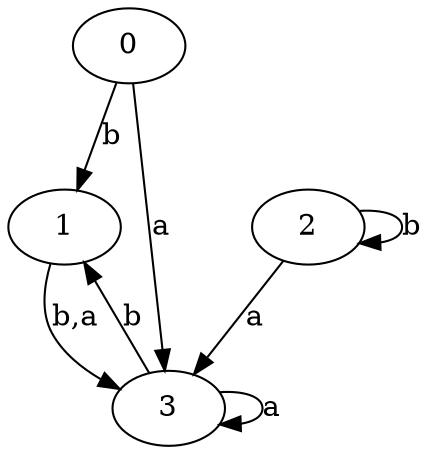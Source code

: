 digraph {
 ranksep=0.5;
 d2tdocpreamble = "\usetikzlibrary{automata}";
 d2tfigpreamble = "\tikzstyle{every state}= [ draw=blue!50,very thick,fill=blue!20]  \tikzstyle{auto}= [fill=white]";
 node [style="state"];
 edge [lblstyle="auto",topath="bend right", len=4  ]
  "0" [label="0",];
  "1" [label="1",style = "state, accepting"];
  "2" [label="2",style = "state, initial"];
  "3" [label="3",];
  "0" -> "1" [label="b"];
  "0" -> "3" [label="a"];
  "1" -> "3" [label="b,a"];
  "2" -> "2" [label="b",topath="loop above"];
  "2" -> "3" [label="a"];
  "3" -> "1" [label="b"];
  "3" -> "3" [label="a",topath="loop above"];
}